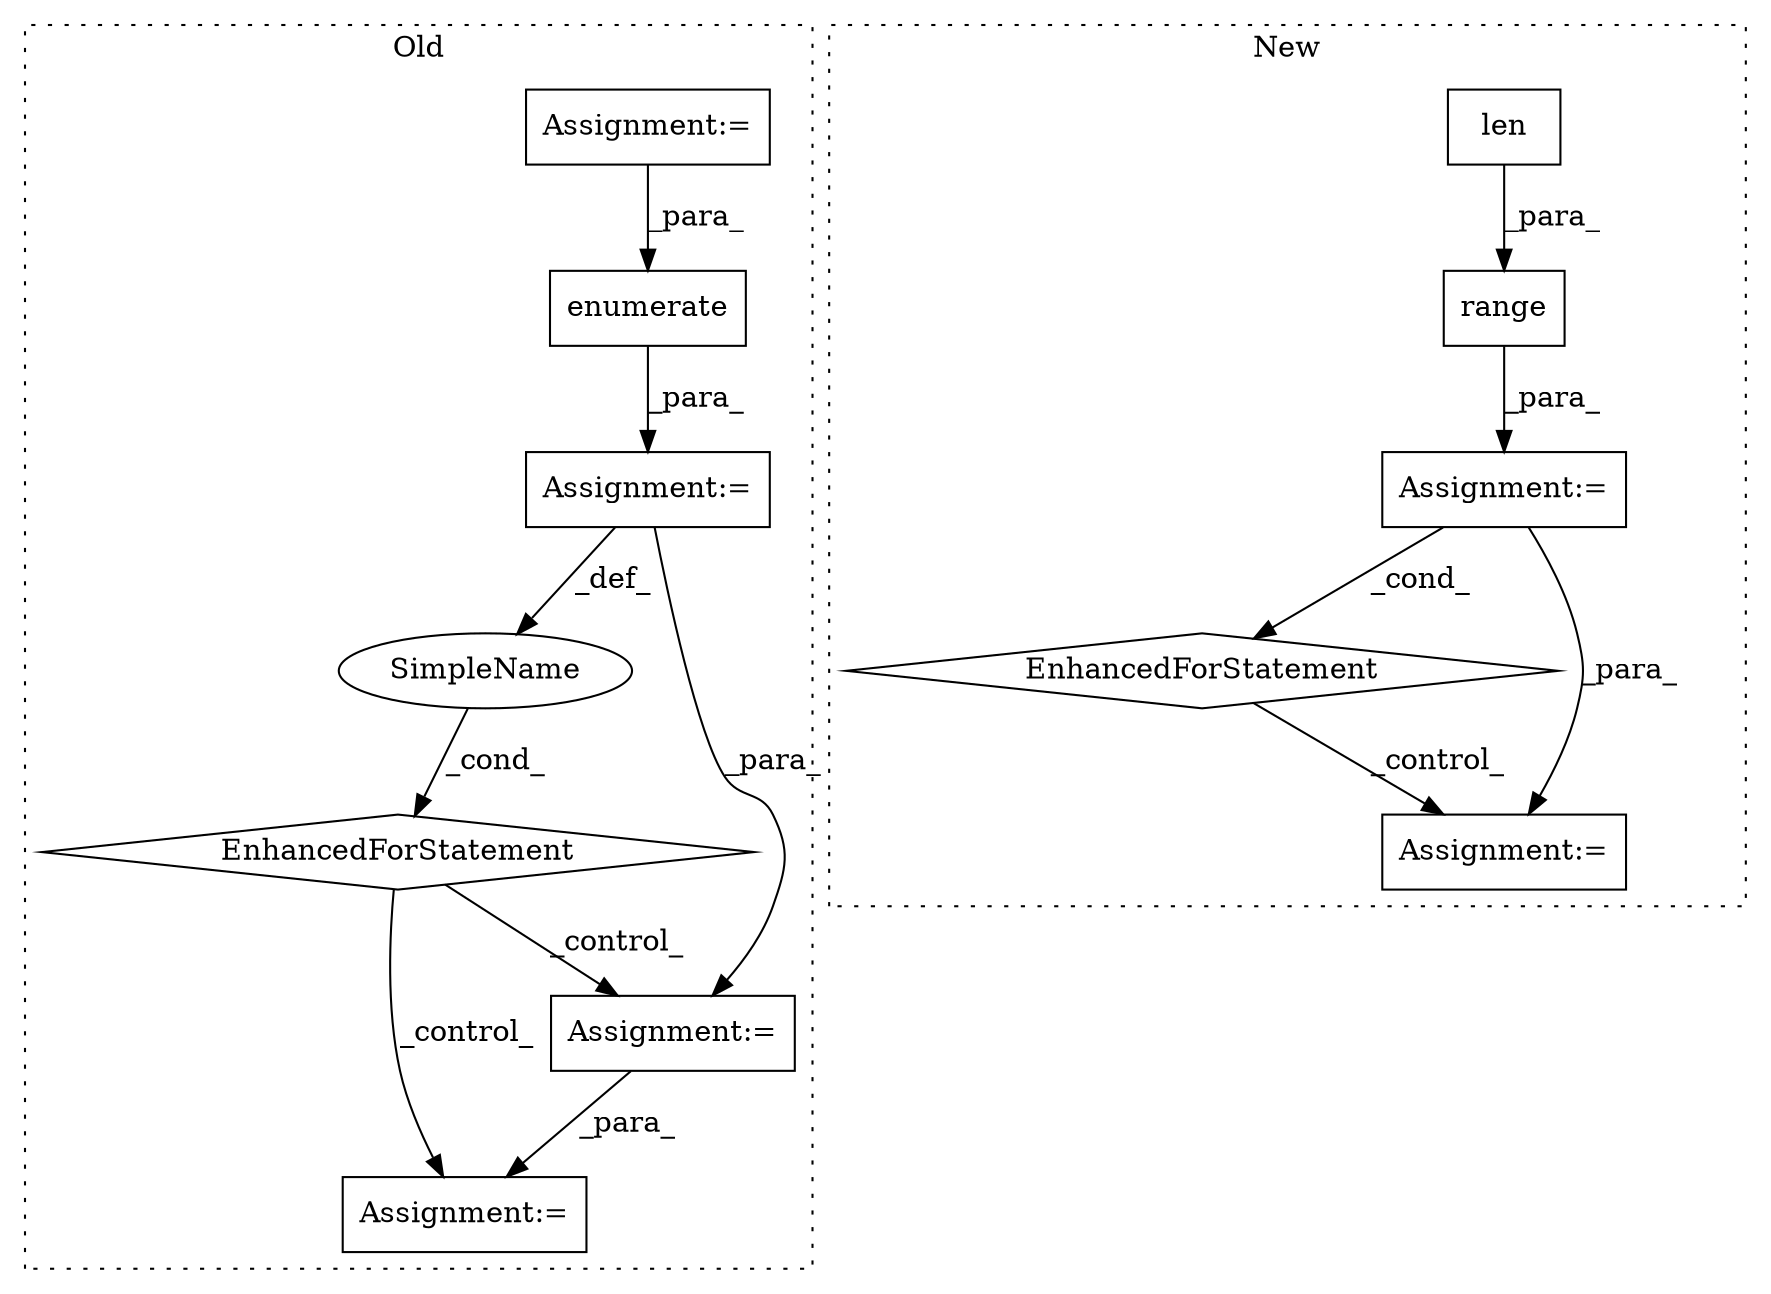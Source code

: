 digraph G {
subgraph cluster0 {
1 [label="enumerate" a="32" s="2769,2790" l="10,1" shape="box"];
3 [label="Assignment:=" a="7" s="2691,2791" l="70,2" shape="box"];
5 [label="EnhancedForStatement" a="70" s="2691,2791" l="70,2" shape="diamond"];
7 [label="Assignment:=" a="7" s="2923" l="1" shape="box"];
8 [label="SimpleName" a="42" s="2765" l="1" shape="ellipse"];
11 [label="Assignment:=" a="7" s="2511" l="14" shape="box"];
12 [label="Assignment:=" a="7" s="2851" l="1" shape="box"];
label = "Old";
style="dotted";
}
subgraph cluster1 {
2 [label="range" a="32" s="1145,1155" l="6,1" shape="box"];
4 [label="Assignment:=" a="7" s="1080,1156" l="57,2" shape="box"];
6 [label="EnhancedForStatement" a="70" s="1080,1156" l="57,2" shape="diamond"];
9 [label="Assignment:=" a="7" s="1222" l="1" shape="box"];
10 [label="len" a="32" s="637,647" l="4,1" shape="box"];
label = "New";
style="dotted";
}
1 -> 3 [label="_para_"];
2 -> 4 [label="_para_"];
3 -> 12 [label="_para_"];
3 -> 8 [label="_def_"];
4 -> 9 [label="_para_"];
4 -> 6 [label="_cond_"];
5 -> 7 [label="_control_"];
5 -> 12 [label="_control_"];
6 -> 9 [label="_control_"];
8 -> 5 [label="_cond_"];
10 -> 2 [label="_para_"];
11 -> 1 [label="_para_"];
12 -> 7 [label="_para_"];
}